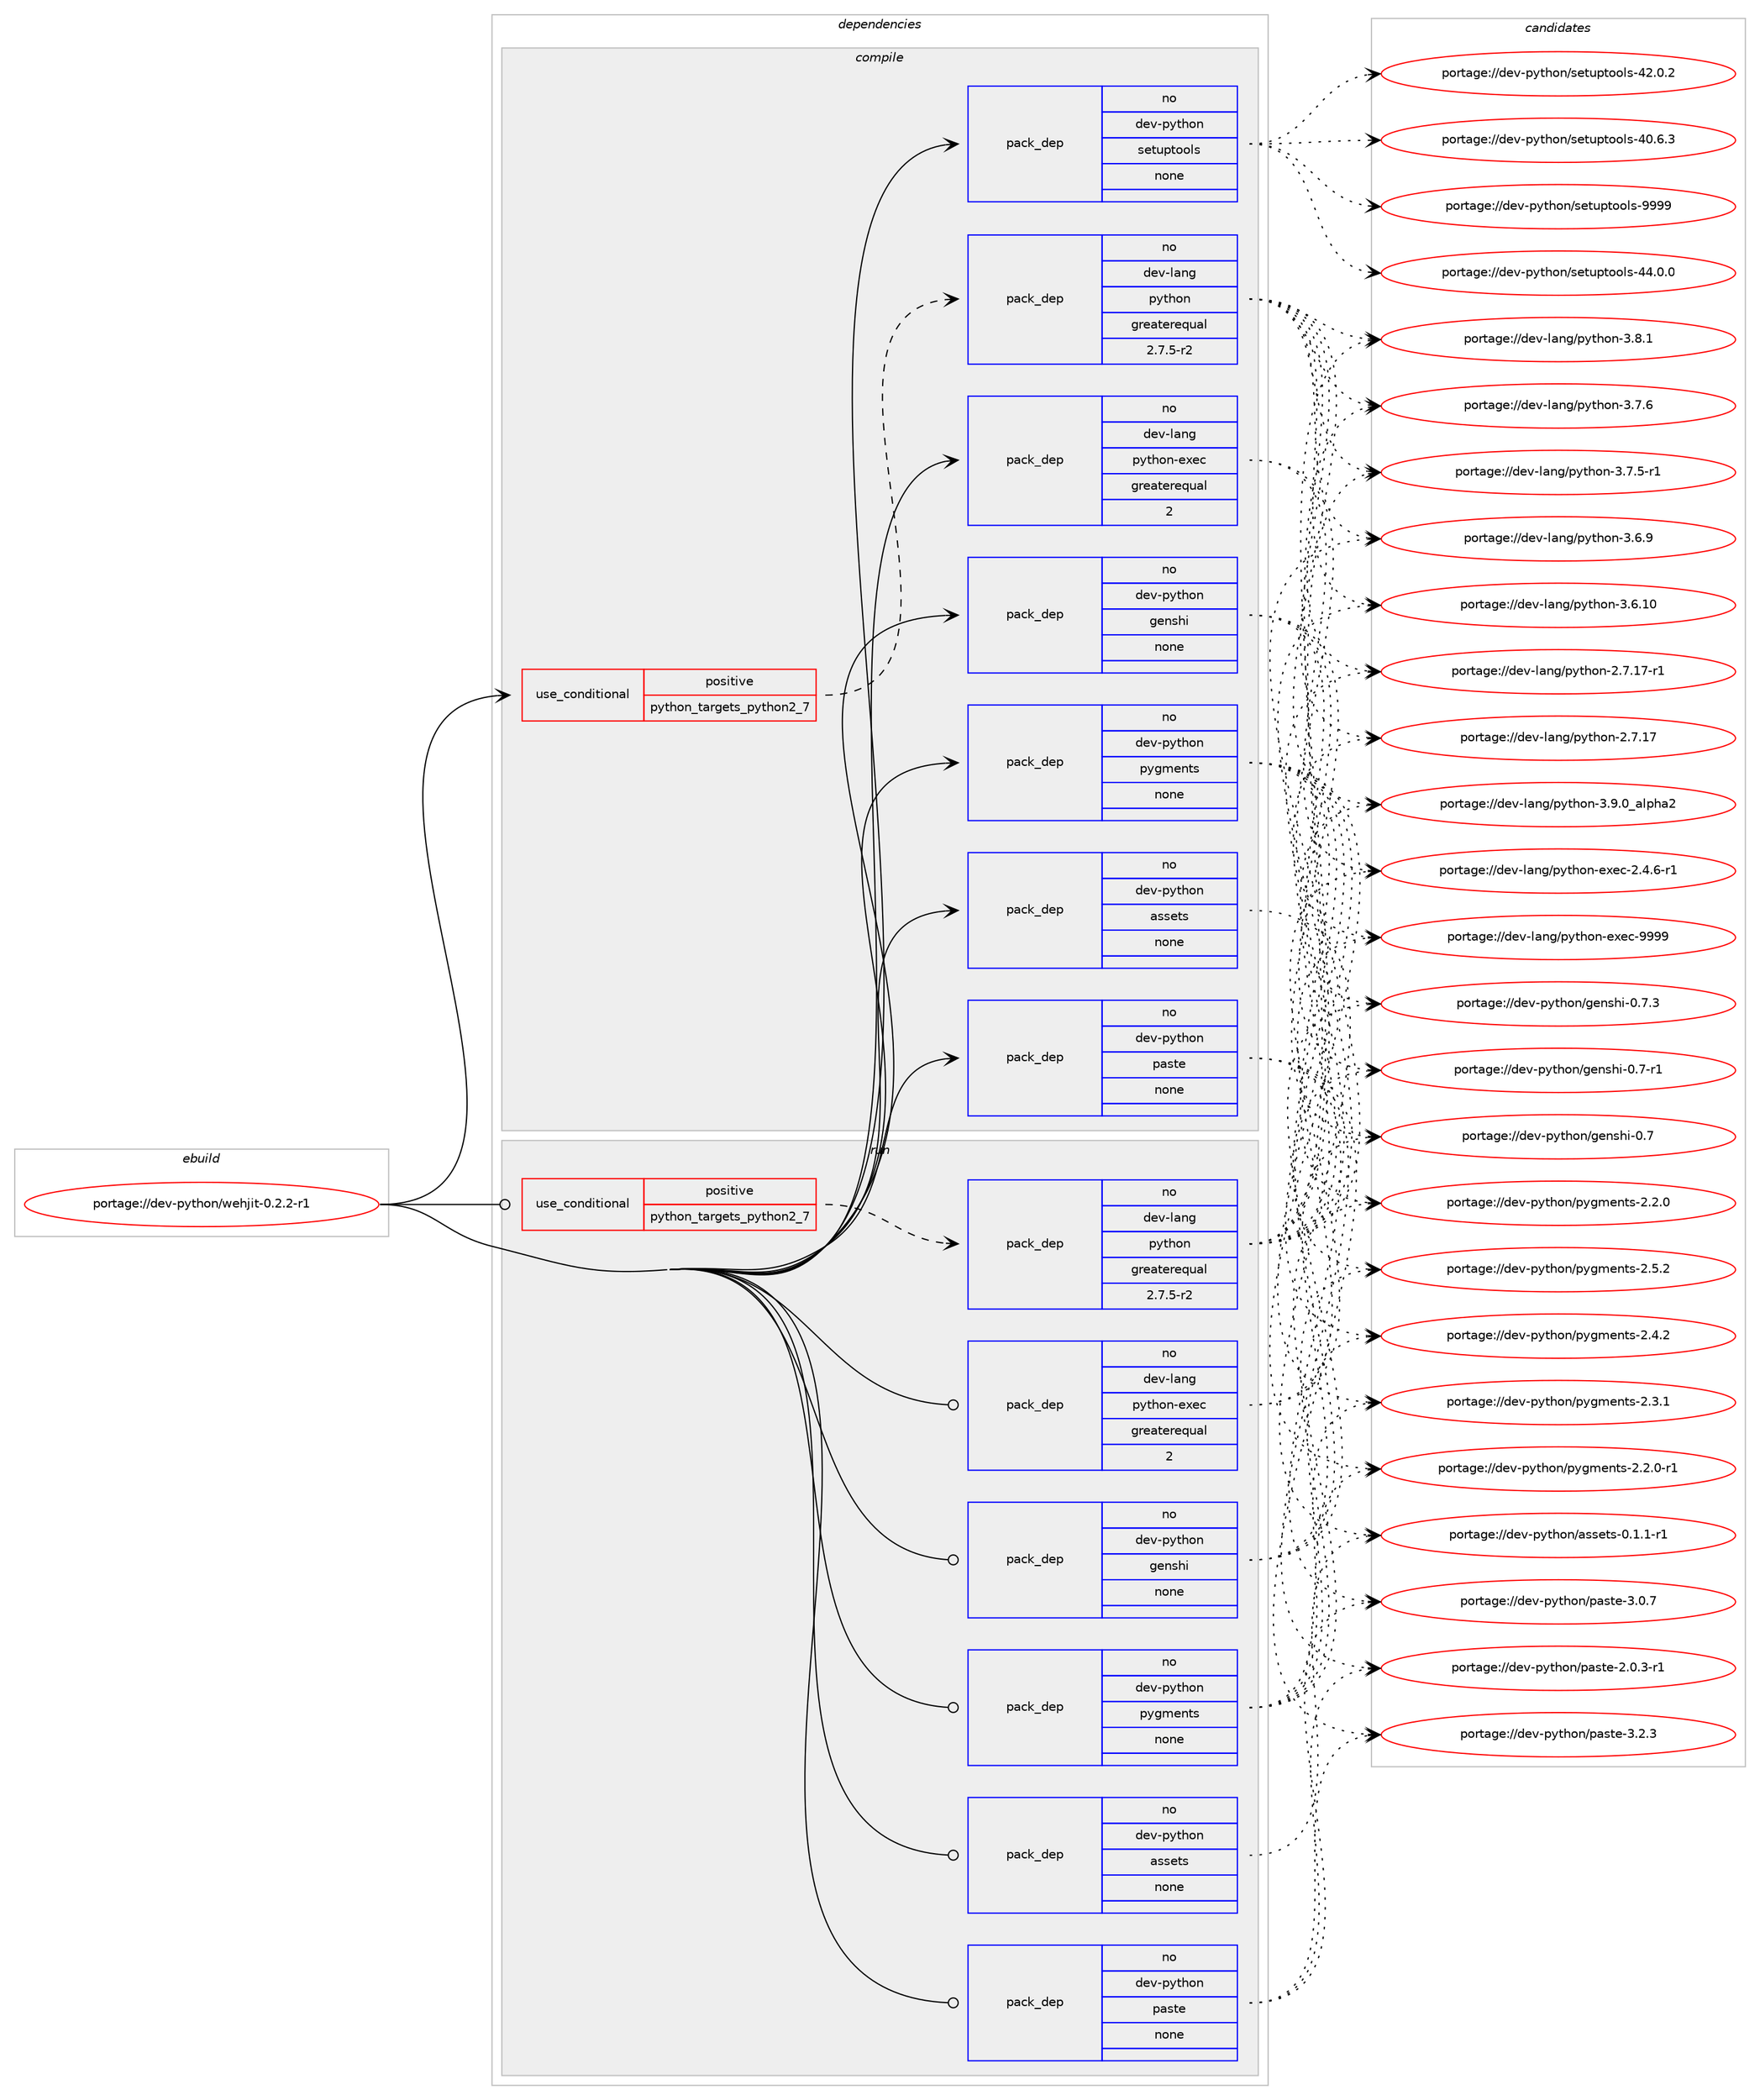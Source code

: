 digraph prolog {

# *************
# Graph options
# *************

newrank=true;
concentrate=true;
compound=true;
graph [rankdir=LR,fontname=Helvetica,fontsize=10,ranksep=1.5];#, ranksep=2.5, nodesep=0.2];
edge  [arrowhead=vee];
node  [fontname=Helvetica,fontsize=10];

# **********
# The ebuild
# **********

subgraph cluster_leftcol {
color=gray;
label=<<i>ebuild</i>>;
id [label="portage://dev-python/wehjit-0.2.2-r1", color=red, width=4, href="../dev-python/wehjit-0.2.2-r1.svg"];
}

# ****************
# The dependencies
# ****************

subgraph cluster_midcol {
color=gray;
label=<<i>dependencies</i>>;
subgraph cluster_compile {
fillcolor="#eeeeee";
style=filled;
label=<<i>compile</i>>;
subgraph cond103728 {
dependency418236 [label=<<TABLE BORDER="0" CELLBORDER="1" CELLSPACING="0" CELLPADDING="4"><TR><TD ROWSPAN="3" CELLPADDING="10">use_conditional</TD></TR><TR><TD>positive</TD></TR><TR><TD>python_targets_python2_7</TD></TR></TABLE>>, shape=none, color=red];
subgraph pack309627 {
dependency418237 [label=<<TABLE BORDER="0" CELLBORDER="1" CELLSPACING="0" CELLPADDING="4" WIDTH="220"><TR><TD ROWSPAN="6" CELLPADDING="30">pack_dep</TD></TR><TR><TD WIDTH="110">no</TD></TR><TR><TD>dev-lang</TD></TR><TR><TD>python</TD></TR><TR><TD>greaterequal</TD></TR><TR><TD>2.7.5-r2</TD></TR></TABLE>>, shape=none, color=blue];
}
dependency418236:e -> dependency418237:w [weight=20,style="dashed",arrowhead="vee"];
}
id:e -> dependency418236:w [weight=20,style="solid",arrowhead="vee"];
subgraph pack309628 {
dependency418238 [label=<<TABLE BORDER="0" CELLBORDER="1" CELLSPACING="0" CELLPADDING="4" WIDTH="220"><TR><TD ROWSPAN="6" CELLPADDING="30">pack_dep</TD></TR><TR><TD WIDTH="110">no</TD></TR><TR><TD>dev-lang</TD></TR><TR><TD>python-exec</TD></TR><TR><TD>greaterequal</TD></TR><TR><TD>2</TD></TR></TABLE>>, shape=none, color=blue];
}
id:e -> dependency418238:w [weight=20,style="solid",arrowhead="vee"];
subgraph pack309629 {
dependency418239 [label=<<TABLE BORDER="0" CELLBORDER="1" CELLSPACING="0" CELLPADDING="4" WIDTH="220"><TR><TD ROWSPAN="6" CELLPADDING="30">pack_dep</TD></TR><TR><TD WIDTH="110">no</TD></TR><TR><TD>dev-python</TD></TR><TR><TD>assets</TD></TR><TR><TD>none</TD></TR><TR><TD></TD></TR></TABLE>>, shape=none, color=blue];
}
id:e -> dependency418239:w [weight=20,style="solid",arrowhead="vee"];
subgraph pack309630 {
dependency418240 [label=<<TABLE BORDER="0" CELLBORDER="1" CELLSPACING="0" CELLPADDING="4" WIDTH="220"><TR><TD ROWSPAN="6" CELLPADDING="30">pack_dep</TD></TR><TR><TD WIDTH="110">no</TD></TR><TR><TD>dev-python</TD></TR><TR><TD>genshi</TD></TR><TR><TD>none</TD></TR><TR><TD></TD></TR></TABLE>>, shape=none, color=blue];
}
id:e -> dependency418240:w [weight=20,style="solid",arrowhead="vee"];
subgraph pack309631 {
dependency418241 [label=<<TABLE BORDER="0" CELLBORDER="1" CELLSPACING="0" CELLPADDING="4" WIDTH="220"><TR><TD ROWSPAN="6" CELLPADDING="30">pack_dep</TD></TR><TR><TD WIDTH="110">no</TD></TR><TR><TD>dev-python</TD></TR><TR><TD>paste</TD></TR><TR><TD>none</TD></TR><TR><TD></TD></TR></TABLE>>, shape=none, color=blue];
}
id:e -> dependency418241:w [weight=20,style="solid",arrowhead="vee"];
subgraph pack309632 {
dependency418242 [label=<<TABLE BORDER="0" CELLBORDER="1" CELLSPACING="0" CELLPADDING="4" WIDTH="220"><TR><TD ROWSPAN="6" CELLPADDING="30">pack_dep</TD></TR><TR><TD WIDTH="110">no</TD></TR><TR><TD>dev-python</TD></TR><TR><TD>pygments</TD></TR><TR><TD>none</TD></TR><TR><TD></TD></TR></TABLE>>, shape=none, color=blue];
}
id:e -> dependency418242:w [weight=20,style="solid",arrowhead="vee"];
subgraph pack309633 {
dependency418243 [label=<<TABLE BORDER="0" CELLBORDER="1" CELLSPACING="0" CELLPADDING="4" WIDTH="220"><TR><TD ROWSPAN="6" CELLPADDING="30">pack_dep</TD></TR><TR><TD WIDTH="110">no</TD></TR><TR><TD>dev-python</TD></TR><TR><TD>setuptools</TD></TR><TR><TD>none</TD></TR><TR><TD></TD></TR></TABLE>>, shape=none, color=blue];
}
id:e -> dependency418243:w [weight=20,style="solid",arrowhead="vee"];
}
subgraph cluster_compileandrun {
fillcolor="#eeeeee";
style=filled;
label=<<i>compile and run</i>>;
}
subgraph cluster_run {
fillcolor="#eeeeee";
style=filled;
label=<<i>run</i>>;
subgraph cond103729 {
dependency418244 [label=<<TABLE BORDER="0" CELLBORDER="1" CELLSPACING="0" CELLPADDING="4"><TR><TD ROWSPAN="3" CELLPADDING="10">use_conditional</TD></TR><TR><TD>positive</TD></TR><TR><TD>python_targets_python2_7</TD></TR></TABLE>>, shape=none, color=red];
subgraph pack309634 {
dependency418245 [label=<<TABLE BORDER="0" CELLBORDER="1" CELLSPACING="0" CELLPADDING="4" WIDTH="220"><TR><TD ROWSPAN="6" CELLPADDING="30">pack_dep</TD></TR><TR><TD WIDTH="110">no</TD></TR><TR><TD>dev-lang</TD></TR><TR><TD>python</TD></TR><TR><TD>greaterequal</TD></TR><TR><TD>2.7.5-r2</TD></TR></TABLE>>, shape=none, color=blue];
}
dependency418244:e -> dependency418245:w [weight=20,style="dashed",arrowhead="vee"];
}
id:e -> dependency418244:w [weight=20,style="solid",arrowhead="odot"];
subgraph pack309635 {
dependency418246 [label=<<TABLE BORDER="0" CELLBORDER="1" CELLSPACING="0" CELLPADDING="4" WIDTH="220"><TR><TD ROWSPAN="6" CELLPADDING="30">pack_dep</TD></TR><TR><TD WIDTH="110">no</TD></TR><TR><TD>dev-lang</TD></TR><TR><TD>python-exec</TD></TR><TR><TD>greaterequal</TD></TR><TR><TD>2</TD></TR></TABLE>>, shape=none, color=blue];
}
id:e -> dependency418246:w [weight=20,style="solid",arrowhead="odot"];
subgraph pack309636 {
dependency418247 [label=<<TABLE BORDER="0" CELLBORDER="1" CELLSPACING="0" CELLPADDING="4" WIDTH="220"><TR><TD ROWSPAN="6" CELLPADDING="30">pack_dep</TD></TR><TR><TD WIDTH="110">no</TD></TR><TR><TD>dev-python</TD></TR><TR><TD>assets</TD></TR><TR><TD>none</TD></TR><TR><TD></TD></TR></TABLE>>, shape=none, color=blue];
}
id:e -> dependency418247:w [weight=20,style="solid",arrowhead="odot"];
subgraph pack309637 {
dependency418248 [label=<<TABLE BORDER="0" CELLBORDER="1" CELLSPACING="0" CELLPADDING="4" WIDTH="220"><TR><TD ROWSPAN="6" CELLPADDING="30">pack_dep</TD></TR><TR><TD WIDTH="110">no</TD></TR><TR><TD>dev-python</TD></TR><TR><TD>genshi</TD></TR><TR><TD>none</TD></TR><TR><TD></TD></TR></TABLE>>, shape=none, color=blue];
}
id:e -> dependency418248:w [weight=20,style="solid",arrowhead="odot"];
subgraph pack309638 {
dependency418249 [label=<<TABLE BORDER="0" CELLBORDER="1" CELLSPACING="0" CELLPADDING="4" WIDTH="220"><TR><TD ROWSPAN="6" CELLPADDING="30">pack_dep</TD></TR><TR><TD WIDTH="110">no</TD></TR><TR><TD>dev-python</TD></TR><TR><TD>paste</TD></TR><TR><TD>none</TD></TR><TR><TD></TD></TR></TABLE>>, shape=none, color=blue];
}
id:e -> dependency418249:w [weight=20,style="solid",arrowhead="odot"];
subgraph pack309639 {
dependency418250 [label=<<TABLE BORDER="0" CELLBORDER="1" CELLSPACING="0" CELLPADDING="4" WIDTH="220"><TR><TD ROWSPAN="6" CELLPADDING="30">pack_dep</TD></TR><TR><TD WIDTH="110">no</TD></TR><TR><TD>dev-python</TD></TR><TR><TD>pygments</TD></TR><TR><TD>none</TD></TR><TR><TD></TD></TR></TABLE>>, shape=none, color=blue];
}
id:e -> dependency418250:w [weight=20,style="solid",arrowhead="odot"];
}
}

# **************
# The candidates
# **************

subgraph cluster_choices {
rank=same;
color=gray;
label=<<i>candidates</i>>;

subgraph choice309627 {
color=black;
nodesep=1;
choice10010111845108971101034711212111610411111045514657464895971081121049750 [label="portage://dev-lang/python-3.9.0_alpha2", color=red, width=4,href="../dev-lang/python-3.9.0_alpha2.svg"];
choice100101118451089711010347112121116104111110455146564649 [label="portage://dev-lang/python-3.8.1", color=red, width=4,href="../dev-lang/python-3.8.1.svg"];
choice100101118451089711010347112121116104111110455146554654 [label="portage://dev-lang/python-3.7.6", color=red, width=4,href="../dev-lang/python-3.7.6.svg"];
choice1001011184510897110103471121211161041111104551465546534511449 [label="portage://dev-lang/python-3.7.5-r1", color=red, width=4,href="../dev-lang/python-3.7.5-r1.svg"];
choice100101118451089711010347112121116104111110455146544657 [label="portage://dev-lang/python-3.6.9", color=red, width=4,href="../dev-lang/python-3.6.9.svg"];
choice10010111845108971101034711212111610411111045514654464948 [label="portage://dev-lang/python-3.6.10", color=red, width=4,href="../dev-lang/python-3.6.10.svg"];
choice100101118451089711010347112121116104111110455046554649554511449 [label="portage://dev-lang/python-2.7.17-r1", color=red, width=4,href="../dev-lang/python-2.7.17-r1.svg"];
choice10010111845108971101034711212111610411111045504655464955 [label="portage://dev-lang/python-2.7.17", color=red, width=4,href="../dev-lang/python-2.7.17.svg"];
dependency418237:e -> choice10010111845108971101034711212111610411111045514657464895971081121049750:w [style=dotted,weight="100"];
dependency418237:e -> choice100101118451089711010347112121116104111110455146564649:w [style=dotted,weight="100"];
dependency418237:e -> choice100101118451089711010347112121116104111110455146554654:w [style=dotted,weight="100"];
dependency418237:e -> choice1001011184510897110103471121211161041111104551465546534511449:w [style=dotted,weight="100"];
dependency418237:e -> choice100101118451089711010347112121116104111110455146544657:w [style=dotted,weight="100"];
dependency418237:e -> choice10010111845108971101034711212111610411111045514654464948:w [style=dotted,weight="100"];
dependency418237:e -> choice100101118451089711010347112121116104111110455046554649554511449:w [style=dotted,weight="100"];
dependency418237:e -> choice10010111845108971101034711212111610411111045504655464955:w [style=dotted,weight="100"];
}
subgraph choice309628 {
color=black;
nodesep=1;
choice10010111845108971101034711212111610411111045101120101994557575757 [label="portage://dev-lang/python-exec-9999", color=red, width=4,href="../dev-lang/python-exec-9999.svg"];
choice10010111845108971101034711212111610411111045101120101994550465246544511449 [label="portage://dev-lang/python-exec-2.4.6-r1", color=red, width=4,href="../dev-lang/python-exec-2.4.6-r1.svg"];
dependency418238:e -> choice10010111845108971101034711212111610411111045101120101994557575757:w [style=dotted,weight="100"];
dependency418238:e -> choice10010111845108971101034711212111610411111045101120101994550465246544511449:w [style=dotted,weight="100"];
}
subgraph choice309629 {
color=black;
nodesep=1;
choice1001011184511212111610411111047971151151011161154548464946494511449 [label="portage://dev-python/assets-0.1.1-r1", color=red, width=4,href="../dev-python/assets-0.1.1-r1.svg"];
dependency418239:e -> choice1001011184511212111610411111047971151151011161154548464946494511449:w [style=dotted,weight="100"];
}
subgraph choice309630 {
color=black;
nodesep=1;
choice1001011184511212111610411111047103101110115104105454846554651 [label="portage://dev-python/genshi-0.7.3", color=red, width=4,href="../dev-python/genshi-0.7.3.svg"];
choice1001011184511212111610411111047103101110115104105454846554511449 [label="portage://dev-python/genshi-0.7-r1", color=red, width=4,href="../dev-python/genshi-0.7-r1.svg"];
choice100101118451121211161041111104710310111011510410545484655 [label="portage://dev-python/genshi-0.7", color=red, width=4,href="../dev-python/genshi-0.7.svg"];
dependency418240:e -> choice1001011184511212111610411111047103101110115104105454846554651:w [style=dotted,weight="100"];
dependency418240:e -> choice1001011184511212111610411111047103101110115104105454846554511449:w [style=dotted,weight="100"];
dependency418240:e -> choice100101118451121211161041111104710310111011510410545484655:w [style=dotted,weight="100"];
}
subgraph choice309631 {
color=black;
nodesep=1;
choice100101118451121211161041111104711297115116101455146504651 [label="portage://dev-python/paste-3.2.3", color=red, width=4,href="../dev-python/paste-3.2.3.svg"];
choice100101118451121211161041111104711297115116101455146484655 [label="portage://dev-python/paste-3.0.7", color=red, width=4,href="../dev-python/paste-3.0.7.svg"];
choice1001011184511212111610411111047112971151161014550464846514511449 [label="portage://dev-python/paste-2.0.3-r1", color=red, width=4,href="../dev-python/paste-2.0.3-r1.svg"];
dependency418241:e -> choice100101118451121211161041111104711297115116101455146504651:w [style=dotted,weight="100"];
dependency418241:e -> choice100101118451121211161041111104711297115116101455146484655:w [style=dotted,weight="100"];
dependency418241:e -> choice1001011184511212111610411111047112971151161014550464846514511449:w [style=dotted,weight="100"];
}
subgraph choice309632 {
color=black;
nodesep=1;
choice1001011184511212111610411111047112121103109101110116115455046534650 [label="portage://dev-python/pygments-2.5.2", color=red, width=4,href="../dev-python/pygments-2.5.2.svg"];
choice1001011184511212111610411111047112121103109101110116115455046524650 [label="portage://dev-python/pygments-2.4.2", color=red, width=4,href="../dev-python/pygments-2.4.2.svg"];
choice1001011184511212111610411111047112121103109101110116115455046514649 [label="portage://dev-python/pygments-2.3.1", color=red, width=4,href="../dev-python/pygments-2.3.1.svg"];
choice10010111845112121116104111110471121211031091011101161154550465046484511449 [label="portage://dev-python/pygments-2.2.0-r1", color=red, width=4,href="../dev-python/pygments-2.2.0-r1.svg"];
choice1001011184511212111610411111047112121103109101110116115455046504648 [label="portage://dev-python/pygments-2.2.0", color=red, width=4,href="../dev-python/pygments-2.2.0.svg"];
dependency418242:e -> choice1001011184511212111610411111047112121103109101110116115455046534650:w [style=dotted,weight="100"];
dependency418242:e -> choice1001011184511212111610411111047112121103109101110116115455046524650:w [style=dotted,weight="100"];
dependency418242:e -> choice1001011184511212111610411111047112121103109101110116115455046514649:w [style=dotted,weight="100"];
dependency418242:e -> choice10010111845112121116104111110471121211031091011101161154550465046484511449:w [style=dotted,weight="100"];
dependency418242:e -> choice1001011184511212111610411111047112121103109101110116115455046504648:w [style=dotted,weight="100"];
}
subgraph choice309633 {
color=black;
nodesep=1;
choice10010111845112121116104111110471151011161171121161111111081154557575757 [label="portage://dev-python/setuptools-9999", color=red, width=4,href="../dev-python/setuptools-9999.svg"];
choice100101118451121211161041111104711510111611711211611111110811545525246484648 [label="portage://dev-python/setuptools-44.0.0", color=red, width=4,href="../dev-python/setuptools-44.0.0.svg"];
choice100101118451121211161041111104711510111611711211611111110811545525046484650 [label="portage://dev-python/setuptools-42.0.2", color=red, width=4,href="../dev-python/setuptools-42.0.2.svg"];
choice100101118451121211161041111104711510111611711211611111110811545524846544651 [label="portage://dev-python/setuptools-40.6.3", color=red, width=4,href="../dev-python/setuptools-40.6.3.svg"];
dependency418243:e -> choice10010111845112121116104111110471151011161171121161111111081154557575757:w [style=dotted,weight="100"];
dependency418243:e -> choice100101118451121211161041111104711510111611711211611111110811545525246484648:w [style=dotted,weight="100"];
dependency418243:e -> choice100101118451121211161041111104711510111611711211611111110811545525046484650:w [style=dotted,weight="100"];
dependency418243:e -> choice100101118451121211161041111104711510111611711211611111110811545524846544651:w [style=dotted,weight="100"];
}
subgraph choice309634 {
color=black;
nodesep=1;
choice10010111845108971101034711212111610411111045514657464895971081121049750 [label="portage://dev-lang/python-3.9.0_alpha2", color=red, width=4,href="../dev-lang/python-3.9.0_alpha2.svg"];
choice100101118451089711010347112121116104111110455146564649 [label="portage://dev-lang/python-3.8.1", color=red, width=4,href="../dev-lang/python-3.8.1.svg"];
choice100101118451089711010347112121116104111110455146554654 [label="portage://dev-lang/python-3.7.6", color=red, width=4,href="../dev-lang/python-3.7.6.svg"];
choice1001011184510897110103471121211161041111104551465546534511449 [label="portage://dev-lang/python-3.7.5-r1", color=red, width=4,href="../dev-lang/python-3.7.5-r1.svg"];
choice100101118451089711010347112121116104111110455146544657 [label="portage://dev-lang/python-3.6.9", color=red, width=4,href="../dev-lang/python-3.6.9.svg"];
choice10010111845108971101034711212111610411111045514654464948 [label="portage://dev-lang/python-3.6.10", color=red, width=4,href="../dev-lang/python-3.6.10.svg"];
choice100101118451089711010347112121116104111110455046554649554511449 [label="portage://dev-lang/python-2.7.17-r1", color=red, width=4,href="../dev-lang/python-2.7.17-r1.svg"];
choice10010111845108971101034711212111610411111045504655464955 [label="portage://dev-lang/python-2.7.17", color=red, width=4,href="../dev-lang/python-2.7.17.svg"];
dependency418245:e -> choice10010111845108971101034711212111610411111045514657464895971081121049750:w [style=dotted,weight="100"];
dependency418245:e -> choice100101118451089711010347112121116104111110455146564649:w [style=dotted,weight="100"];
dependency418245:e -> choice100101118451089711010347112121116104111110455146554654:w [style=dotted,weight="100"];
dependency418245:e -> choice1001011184510897110103471121211161041111104551465546534511449:w [style=dotted,weight="100"];
dependency418245:e -> choice100101118451089711010347112121116104111110455146544657:w [style=dotted,weight="100"];
dependency418245:e -> choice10010111845108971101034711212111610411111045514654464948:w [style=dotted,weight="100"];
dependency418245:e -> choice100101118451089711010347112121116104111110455046554649554511449:w [style=dotted,weight="100"];
dependency418245:e -> choice10010111845108971101034711212111610411111045504655464955:w [style=dotted,weight="100"];
}
subgraph choice309635 {
color=black;
nodesep=1;
choice10010111845108971101034711212111610411111045101120101994557575757 [label="portage://dev-lang/python-exec-9999", color=red, width=4,href="../dev-lang/python-exec-9999.svg"];
choice10010111845108971101034711212111610411111045101120101994550465246544511449 [label="portage://dev-lang/python-exec-2.4.6-r1", color=red, width=4,href="../dev-lang/python-exec-2.4.6-r1.svg"];
dependency418246:e -> choice10010111845108971101034711212111610411111045101120101994557575757:w [style=dotted,weight="100"];
dependency418246:e -> choice10010111845108971101034711212111610411111045101120101994550465246544511449:w [style=dotted,weight="100"];
}
subgraph choice309636 {
color=black;
nodesep=1;
choice1001011184511212111610411111047971151151011161154548464946494511449 [label="portage://dev-python/assets-0.1.1-r1", color=red, width=4,href="../dev-python/assets-0.1.1-r1.svg"];
dependency418247:e -> choice1001011184511212111610411111047971151151011161154548464946494511449:w [style=dotted,weight="100"];
}
subgraph choice309637 {
color=black;
nodesep=1;
choice1001011184511212111610411111047103101110115104105454846554651 [label="portage://dev-python/genshi-0.7.3", color=red, width=4,href="../dev-python/genshi-0.7.3.svg"];
choice1001011184511212111610411111047103101110115104105454846554511449 [label="portage://dev-python/genshi-0.7-r1", color=red, width=4,href="../dev-python/genshi-0.7-r1.svg"];
choice100101118451121211161041111104710310111011510410545484655 [label="portage://dev-python/genshi-0.7", color=red, width=4,href="../dev-python/genshi-0.7.svg"];
dependency418248:e -> choice1001011184511212111610411111047103101110115104105454846554651:w [style=dotted,weight="100"];
dependency418248:e -> choice1001011184511212111610411111047103101110115104105454846554511449:w [style=dotted,weight="100"];
dependency418248:e -> choice100101118451121211161041111104710310111011510410545484655:w [style=dotted,weight="100"];
}
subgraph choice309638 {
color=black;
nodesep=1;
choice100101118451121211161041111104711297115116101455146504651 [label="portage://dev-python/paste-3.2.3", color=red, width=4,href="../dev-python/paste-3.2.3.svg"];
choice100101118451121211161041111104711297115116101455146484655 [label="portage://dev-python/paste-3.0.7", color=red, width=4,href="../dev-python/paste-3.0.7.svg"];
choice1001011184511212111610411111047112971151161014550464846514511449 [label="portage://dev-python/paste-2.0.3-r1", color=red, width=4,href="../dev-python/paste-2.0.3-r1.svg"];
dependency418249:e -> choice100101118451121211161041111104711297115116101455146504651:w [style=dotted,weight="100"];
dependency418249:e -> choice100101118451121211161041111104711297115116101455146484655:w [style=dotted,weight="100"];
dependency418249:e -> choice1001011184511212111610411111047112971151161014550464846514511449:w [style=dotted,weight="100"];
}
subgraph choice309639 {
color=black;
nodesep=1;
choice1001011184511212111610411111047112121103109101110116115455046534650 [label="portage://dev-python/pygments-2.5.2", color=red, width=4,href="../dev-python/pygments-2.5.2.svg"];
choice1001011184511212111610411111047112121103109101110116115455046524650 [label="portage://dev-python/pygments-2.4.2", color=red, width=4,href="../dev-python/pygments-2.4.2.svg"];
choice1001011184511212111610411111047112121103109101110116115455046514649 [label="portage://dev-python/pygments-2.3.1", color=red, width=4,href="../dev-python/pygments-2.3.1.svg"];
choice10010111845112121116104111110471121211031091011101161154550465046484511449 [label="portage://dev-python/pygments-2.2.0-r1", color=red, width=4,href="../dev-python/pygments-2.2.0-r1.svg"];
choice1001011184511212111610411111047112121103109101110116115455046504648 [label="portage://dev-python/pygments-2.2.0", color=red, width=4,href="../dev-python/pygments-2.2.0.svg"];
dependency418250:e -> choice1001011184511212111610411111047112121103109101110116115455046534650:w [style=dotted,weight="100"];
dependency418250:e -> choice1001011184511212111610411111047112121103109101110116115455046524650:w [style=dotted,weight="100"];
dependency418250:e -> choice1001011184511212111610411111047112121103109101110116115455046514649:w [style=dotted,weight="100"];
dependency418250:e -> choice10010111845112121116104111110471121211031091011101161154550465046484511449:w [style=dotted,weight="100"];
dependency418250:e -> choice1001011184511212111610411111047112121103109101110116115455046504648:w [style=dotted,weight="100"];
}
}

}
